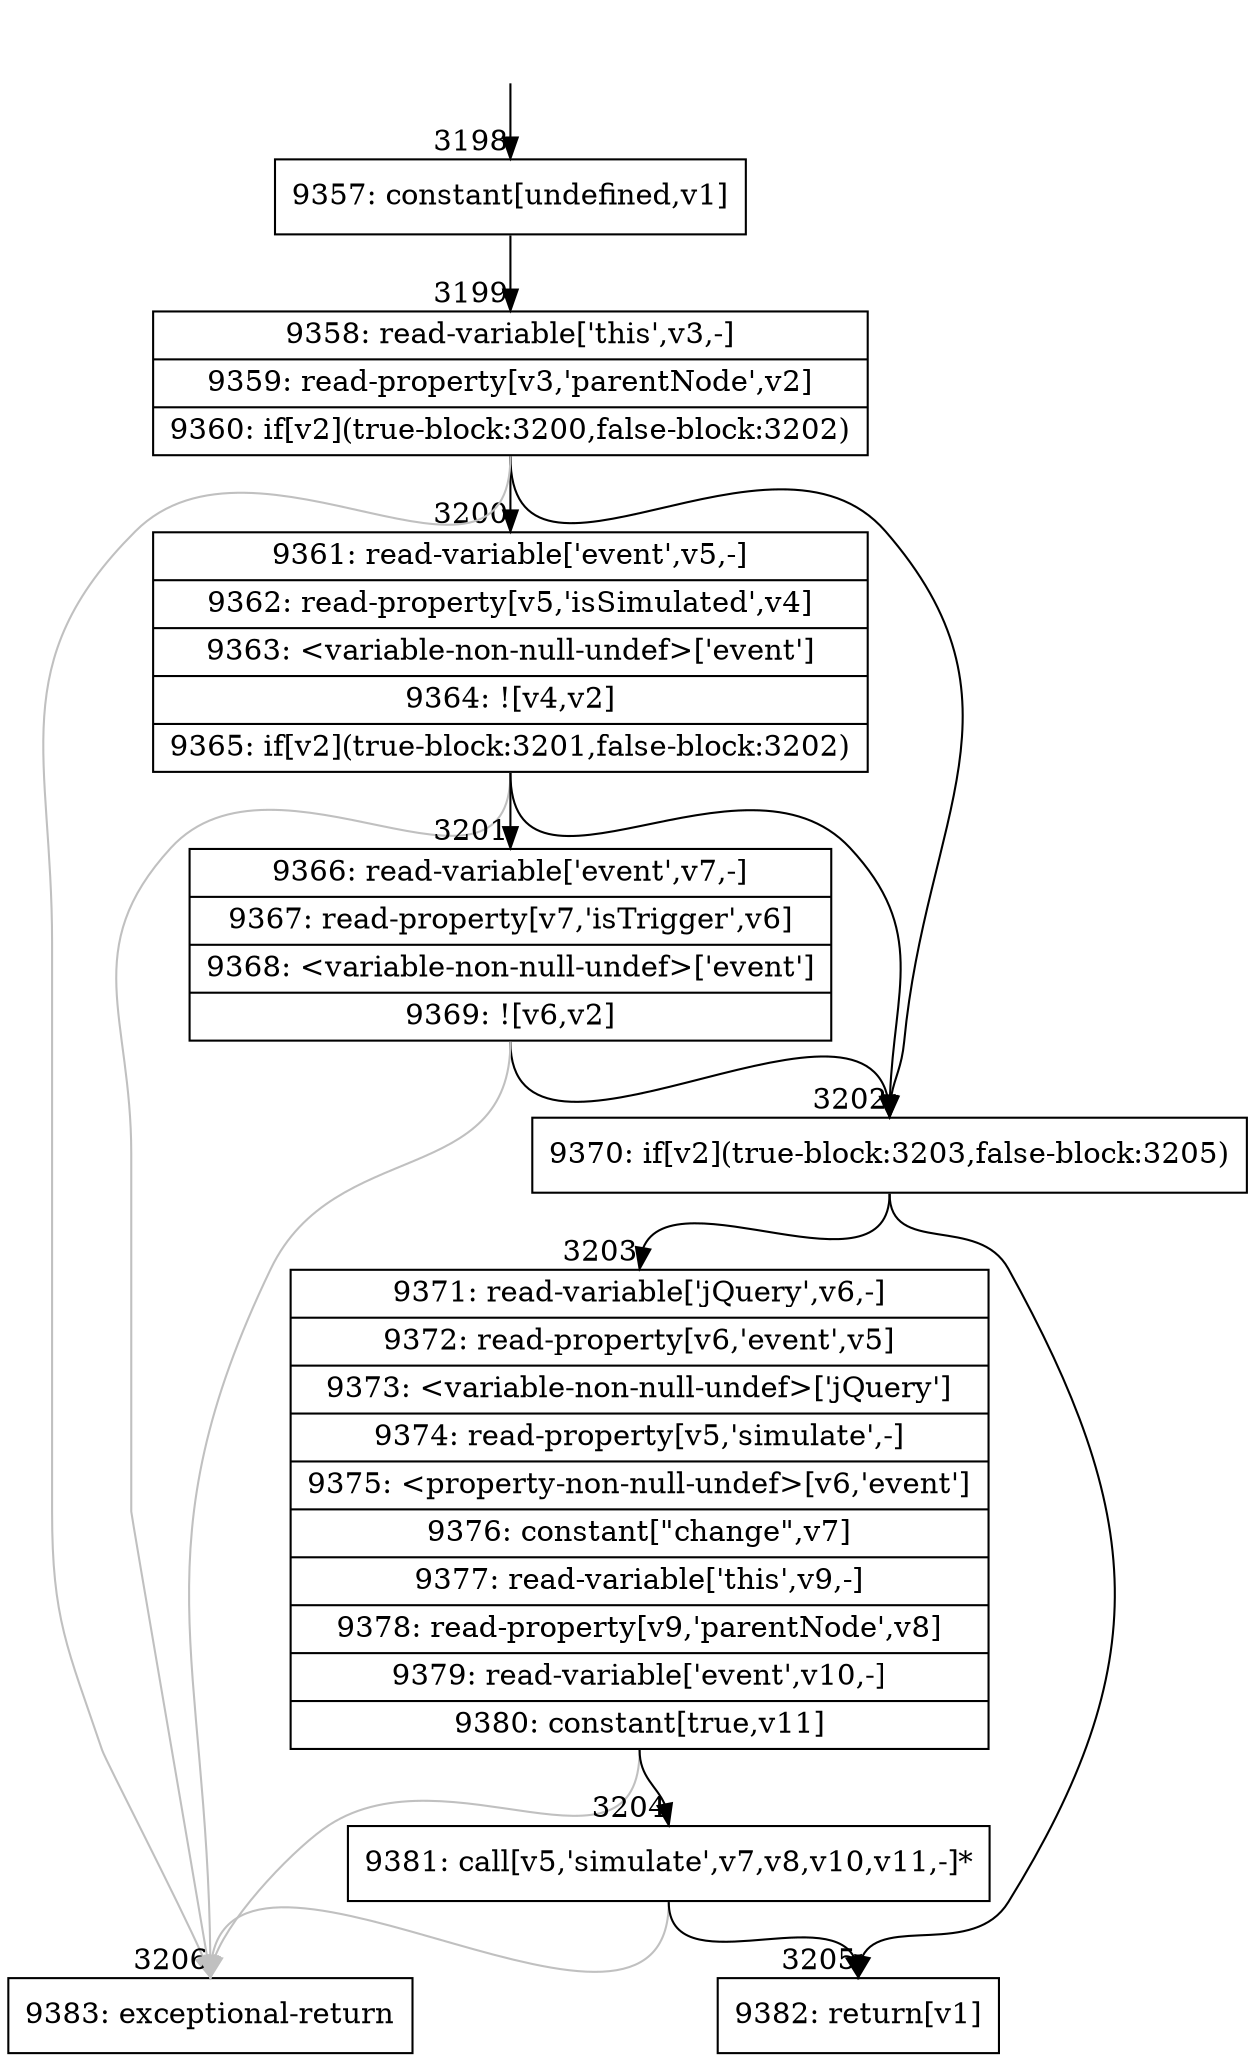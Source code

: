 digraph {
rankdir="TD"
BB_entry202[shape=none,label=""];
BB_entry202 -> BB3198 [tailport=s, headport=n, headlabel="    3198"]
BB3198 [shape=record label="{9357: constant[undefined,v1]}" ] 
BB3198 -> BB3199 [tailport=s, headport=n, headlabel="      3199"]
BB3199 [shape=record label="{9358: read-variable['this',v3,-]|9359: read-property[v3,'parentNode',v2]|9360: if[v2](true-block:3200,false-block:3202)}" ] 
BB3199 -> BB3202 [tailport=s, headport=n, headlabel="      3202"]
BB3199 -> BB3200 [tailport=s, headport=n, headlabel="      3200"]
BB3199 -> BB3206 [tailport=s, headport=n, color=gray, headlabel="      3206"]
BB3200 [shape=record label="{9361: read-variable['event',v5,-]|9362: read-property[v5,'isSimulated',v4]|9363: \<variable-non-null-undef\>['event']|9364: ![v4,v2]|9365: if[v2](true-block:3201,false-block:3202)}" ] 
BB3200 -> BB3202 [tailport=s, headport=n]
BB3200 -> BB3201 [tailport=s, headport=n, headlabel="      3201"]
BB3200 -> BB3206 [tailport=s, headport=n, color=gray]
BB3201 [shape=record label="{9366: read-variable['event',v7,-]|9367: read-property[v7,'isTrigger',v6]|9368: \<variable-non-null-undef\>['event']|9369: ![v6,v2]}" ] 
BB3201 -> BB3202 [tailport=s, headport=n]
BB3201 -> BB3206 [tailport=s, headport=n, color=gray]
BB3202 [shape=record label="{9370: if[v2](true-block:3203,false-block:3205)}" ] 
BB3202 -> BB3203 [tailport=s, headport=n, headlabel="      3203"]
BB3202 -> BB3205 [tailport=s, headport=n, headlabel="      3205"]
BB3203 [shape=record label="{9371: read-variable['jQuery',v6,-]|9372: read-property[v6,'event',v5]|9373: \<variable-non-null-undef\>['jQuery']|9374: read-property[v5,'simulate',-]|9375: \<property-non-null-undef\>[v6,'event']|9376: constant[\"change\",v7]|9377: read-variable['this',v9,-]|9378: read-property[v9,'parentNode',v8]|9379: read-variable['event',v10,-]|9380: constant[true,v11]}" ] 
BB3203 -> BB3204 [tailport=s, headport=n, headlabel="      3204"]
BB3203 -> BB3206 [tailport=s, headport=n, color=gray]
BB3204 [shape=record label="{9381: call[v5,'simulate',v7,v8,v10,v11,-]*}" ] 
BB3204 -> BB3205 [tailport=s, headport=n]
BB3204 -> BB3206 [tailport=s, headport=n, color=gray]
BB3205 [shape=record label="{9382: return[v1]}" ] 
BB3206 [shape=record label="{9383: exceptional-return}" ] 
}
